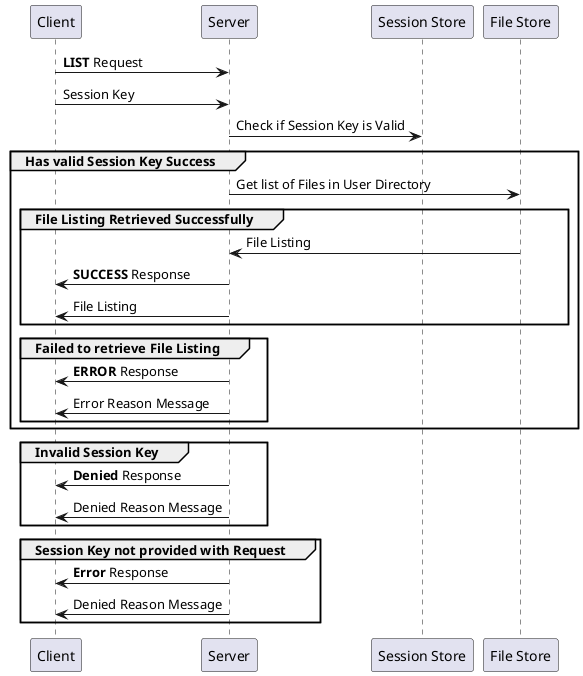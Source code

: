 @startuml
Client -> Server: **LIST** Request
Client -> Server: Session Key
Server -> "Session Store": Check if Session Key is Valid

group Has valid Session Key Success
    Server -> "File Store": Get list of Files in User Directory

    group File Listing Retrieved Successfully
        "File Store" -> Server: File Listing
        Server -> Client: **SUCCESS** Response
        Server -> Client: File Listing
    end

    group Failed to retrieve File Listing
        Server -> Client: **ERROR** Response
        Server -> Client: Error Reason Message
    end
end

group Invalid Session Key
    Server -> Client: **Denied** Response
    Server -> Client: Denied Reason Message
end

group Session Key not provided with Request
    Server -> Client: **Error** Response
    Server -> Client: Denied Reason Message
end
@enduml